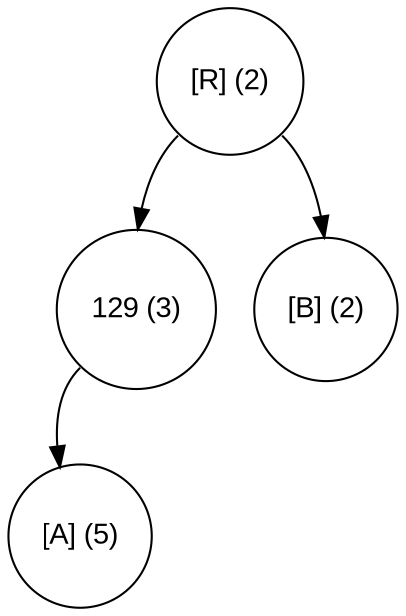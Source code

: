 digraph move_up {
	node [fontname="Arial", shape="circle", width=0.5]; 

	0 [label = "[R] (2)"];
	0:sw -> 1;
	1 [label = "129 (3)"];
	1:sw -> 3;
	3 [label = "[A] (5)"];
	0:se -> 2;
	2 [label = "[B] (2)"];
}
